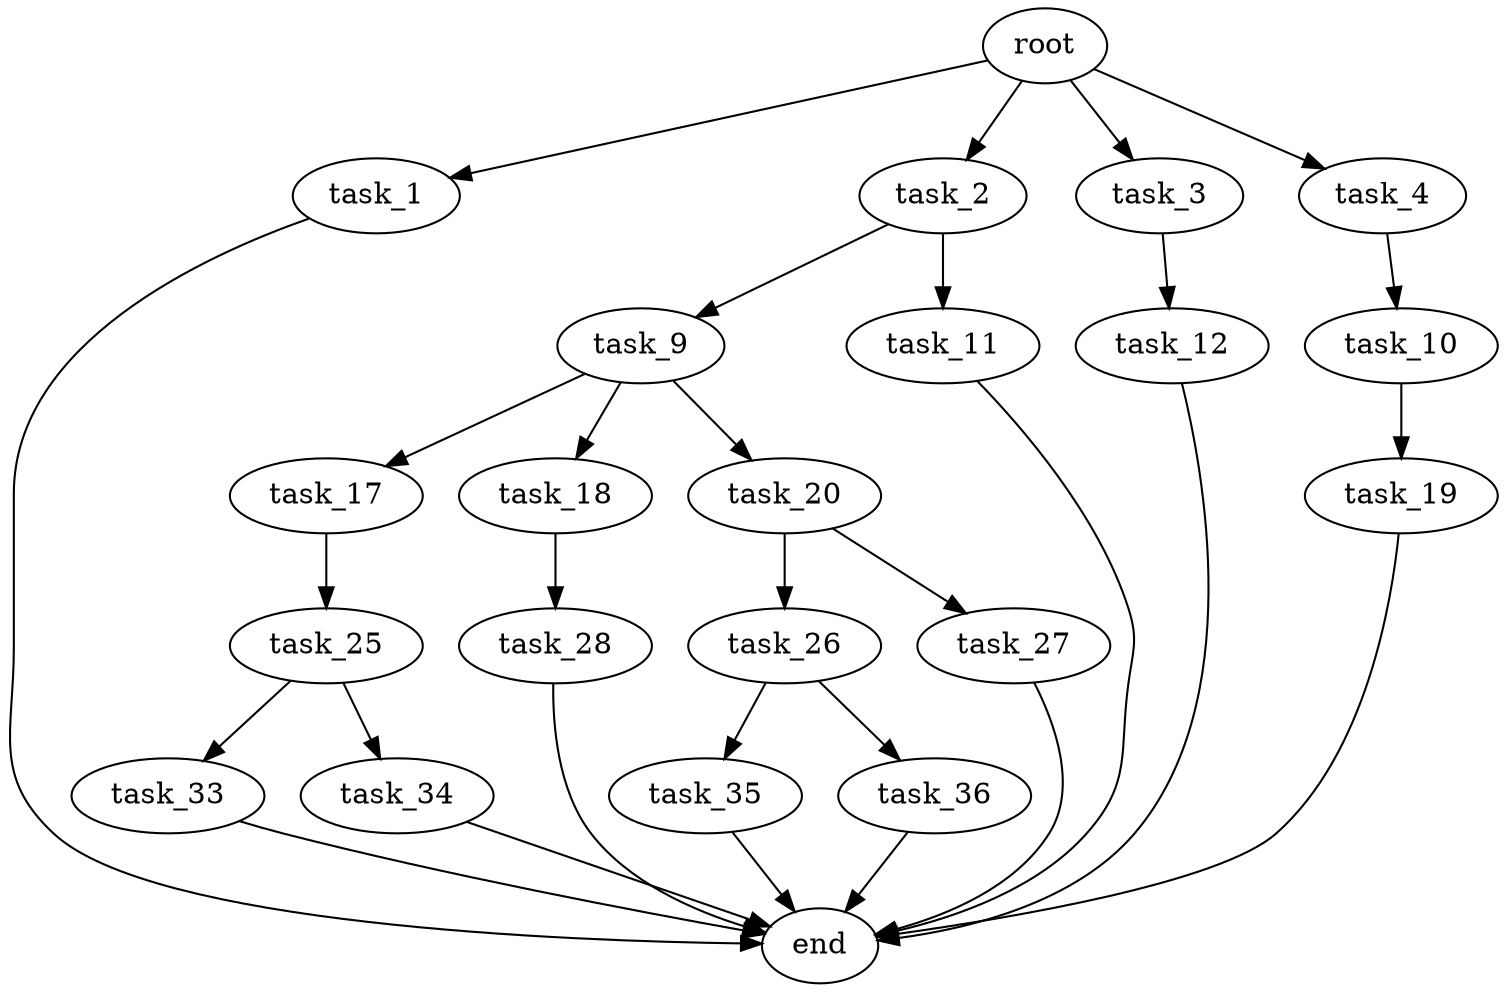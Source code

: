 digraph G {
  root [size="0.000000"];
  task_1 [size="782757789696.000000"];
  task_2 [size="122610245911.000000"];
  task_3 [size="368293445632.000000"];
  task_4 [size="68719476736.000000"];
  task_9 [size="591109150337.000000"];
  task_10 [size="437242878220.000000"];
  task_11 [size="1073710165119.000000"];
  task_12 [size="29307985243.000000"];
  task_17 [size="1256528846310.000000"];
  task_18 [size="5809845834.000000"];
  task_19 [size="549755813888.000000"];
  task_20 [size="3217199969.000000"];
  task_25 [size="28991029248.000000"];
  task_26 [size="26190762219.000000"];
  task_27 [size="4286362036.000000"];
  task_28 [size="28991029248.000000"];
  task_33 [size="35585981655.000000"];
  task_34 [size="36801644086.000000"];
  task_35 [size="26832237048.000000"];
  task_36 [size="44157962350.000000"];
  end [size="0.000000"];

  root -> task_1 [size="1.000000"];
  root -> task_2 [size="1.000000"];
  root -> task_3 [size="1.000000"];
  root -> task_4 [size="1.000000"];
  task_1 -> end [size="1.000000"];
  task_2 -> task_9 [size="209715200.000000"];
  task_2 -> task_11 [size="209715200.000000"];
  task_3 -> task_12 [size="411041792.000000"];
  task_4 -> task_10 [size="134217728.000000"];
  task_9 -> task_17 [size="411041792.000000"];
  task_9 -> task_18 [size="411041792.000000"];
  task_9 -> task_20 [size="411041792.000000"];
  task_10 -> task_19 [size="411041792.000000"];
  task_11 -> end [size="1.000000"];
  task_12 -> end [size="1.000000"];
  task_17 -> task_25 [size="838860800.000000"];
  task_18 -> task_28 [size="134217728.000000"];
  task_19 -> end [size="1.000000"];
  task_20 -> task_26 [size="75497472.000000"];
  task_20 -> task_27 [size="75497472.000000"];
  task_25 -> task_33 [size="75497472.000000"];
  task_25 -> task_34 [size="75497472.000000"];
  task_26 -> task_35 [size="411041792.000000"];
  task_26 -> task_36 [size="411041792.000000"];
  task_27 -> end [size="1.000000"];
  task_28 -> end [size="1.000000"];
  task_33 -> end [size="1.000000"];
  task_34 -> end [size="1.000000"];
  task_35 -> end [size="1.000000"];
  task_36 -> end [size="1.000000"];
}
